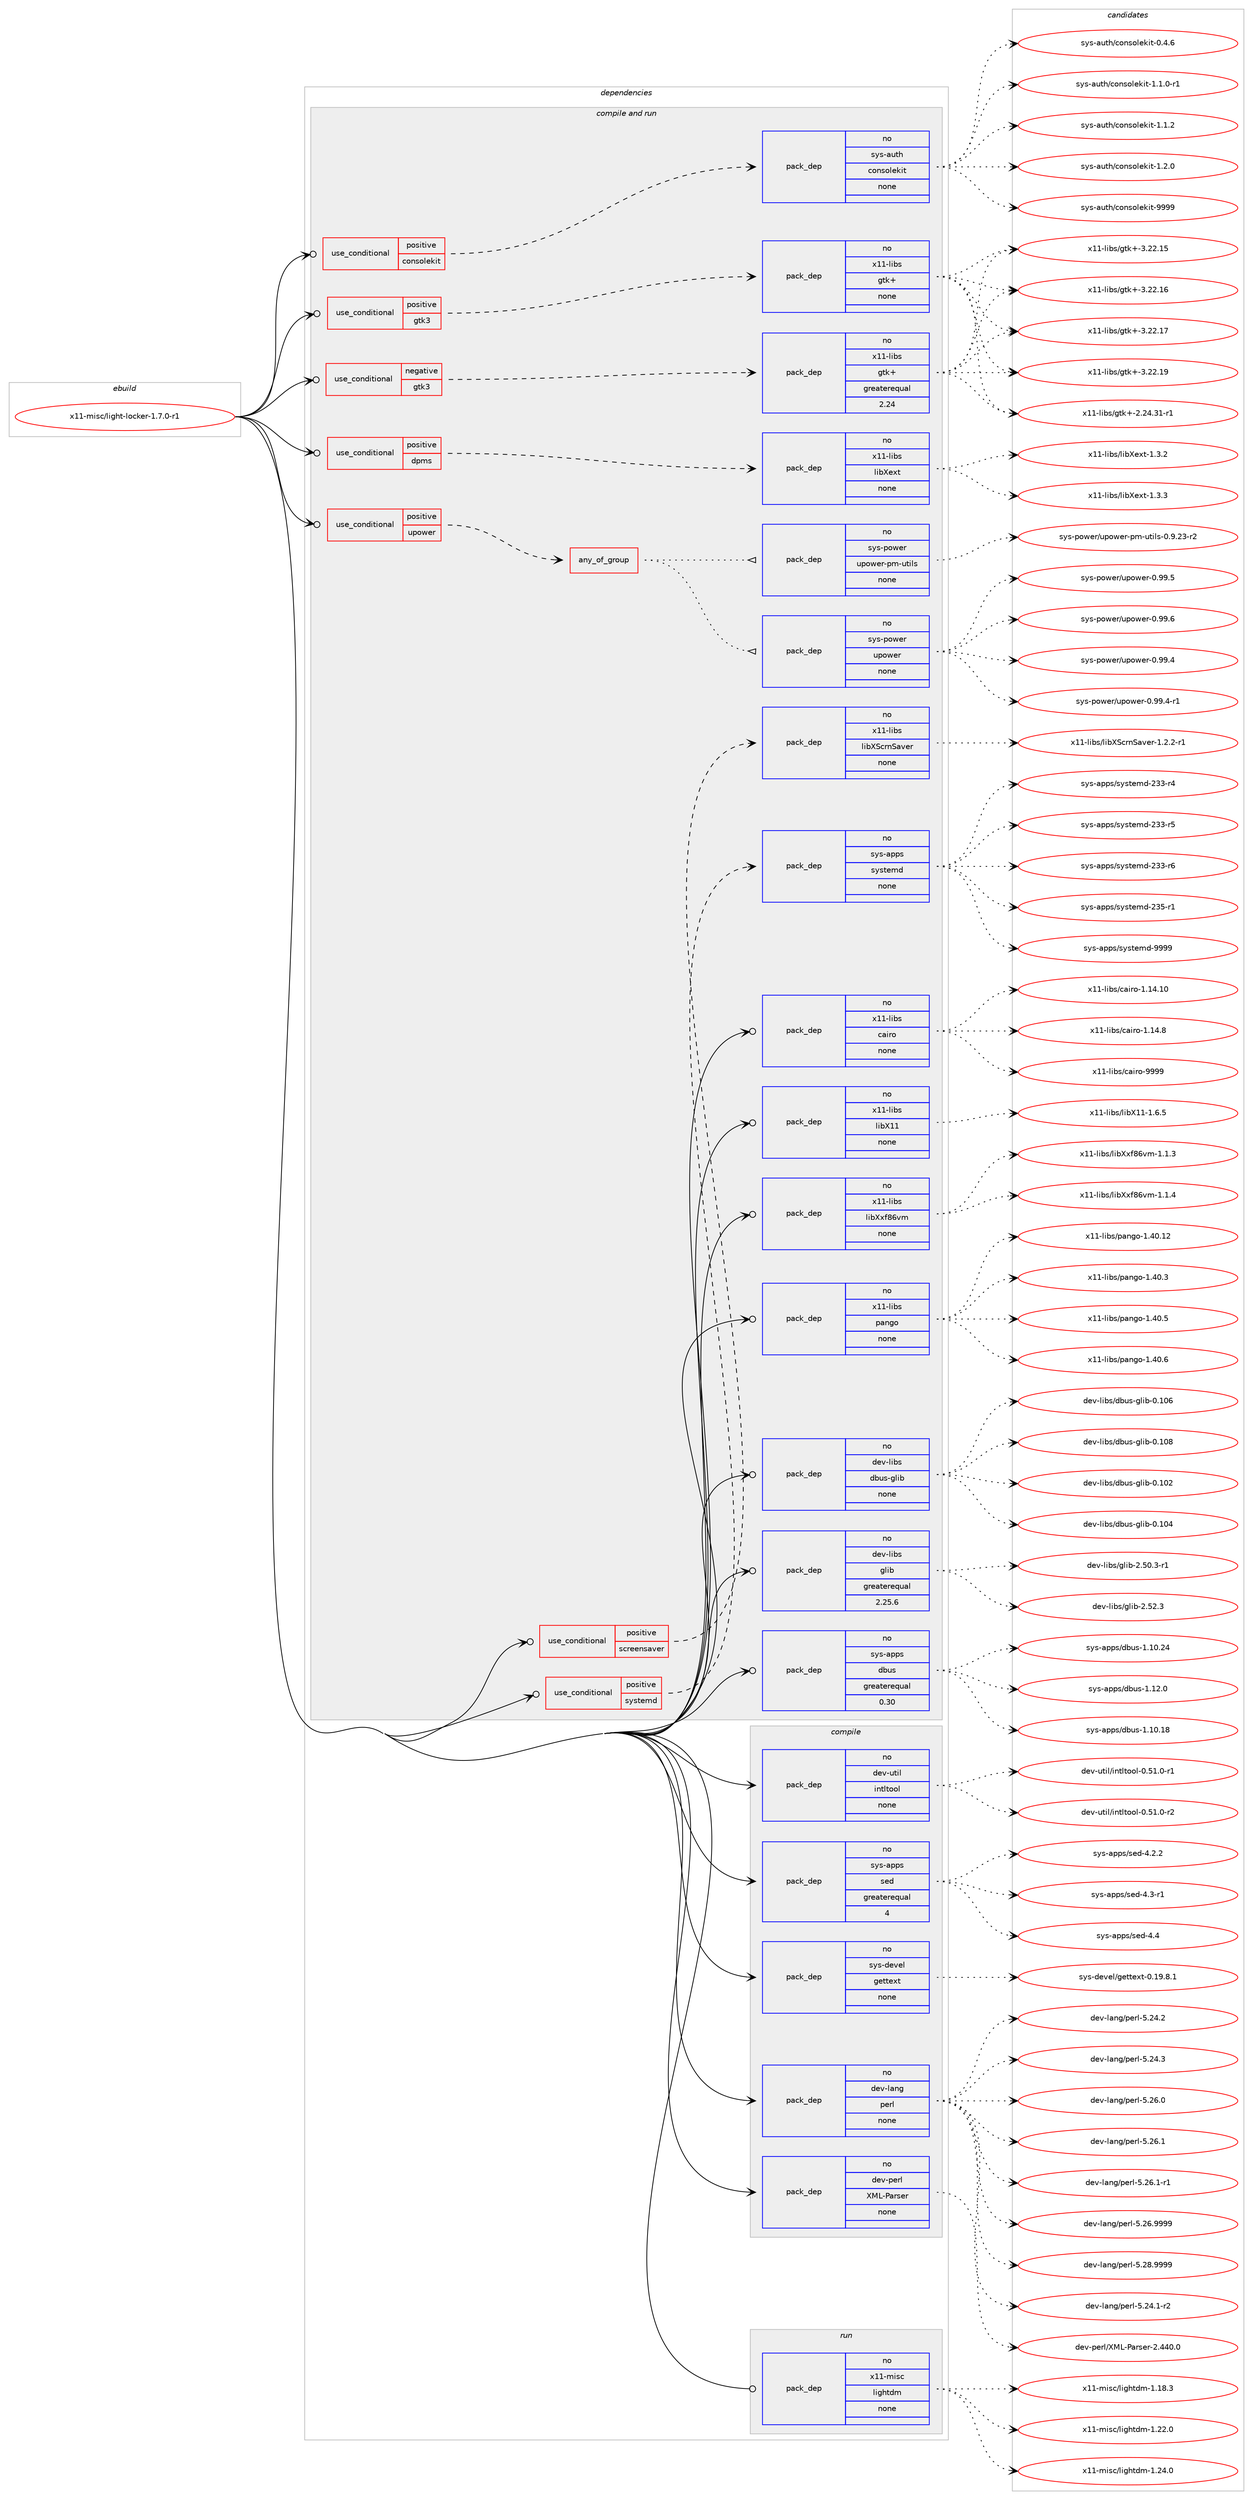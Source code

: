 digraph prolog {

# *************
# Graph options
# *************

newrank=true;
concentrate=true;
compound=true;
graph [rankdir=LR,fontname=Helvetica,fontsize=10,ranksep=1.5];#, ranksep=2.5, nodesep=0.2];
edge  [arrowhead=vee];
node  [fontname=Helvetica,fontsize=10];

# **********
# The ebuild
# **********

subgraph cluster_leftcol {
color=gray;
rank=same;
label=<<i>ebuild</i>>;
id [label="x11-misc/light-locker-1.7.0-r1", color=red, width=4, href="../x11-misc/light-locker-1.7.0-r1.svg"];
}

# ****************
# The dependencies
# ****************

subgraph cluster_midcol {
color=gray;
label=<<i>dependencies</i>>;
subgraph cluster_compile {
fillcolor="#eeeeee";
style=filled;
label=<<i>compile</i>>;
subgraph pack389722 {
dependency522656 [label=<<TABLE BORDER="0" CELLBORDER="1" CELLSPACING="0" CELLPADDING="4" WIDTH="220"><TR><TD ROWSPAN="6" CELLPADDING="30">pack_dep</TD></TR><TR><TD WIDTH="110">no</TD></TR><TR><TD>dev-lang</TD></TR><TR><TD>perl</TD></TR><TR><TD>none</TD></TR><TR><TD></TD></TR></TABLE>>, shape=none, color=blue];
}
id:e -> dependency522656:w [weight=20,style="solid",arrowhead="vee"];
subgraph pack389723 {
dependency522657 [label=<<TABLE BORDER="0" CELLBORDER="1" CELLSPACING="0" CELLPADDING="4" WIDTH="220"><TR><TD ROWSPAN="6" CELLPADDING="30">pack_dep</TD></TR><TR><TD WIDTH="110">no</TD></TR><TR><TD>dev-perl</TD></TR><TR><TD>XML-Parser</TD></TR><TR><TD>none</TD></TR><TR><TD></TD></TR></TABLE>>, shape=none, color=blue];
}
id:e -> dependency522657:w [weight=20,style="solid",arrowhead="vee"];
subgraph pack389724 {
dependency522658 [label=<<TABLE BORDER="0" CELLBORDER="1" CELLSPACING="0" CELLPADDING="4" WIDTH="220"><TR><TD ROWSPAN="6" CELLPADDING="30">pack_dep</TD></TR><TR><TD WIDTH="110">no</TD></TR><TR><TD>dev-util</TD></TR><TR><TD>intltool</TD></TR><TR><TD>none</TD></TR><TR><TD></TD></TR></TABLE>>, shape=none, color=blue];
}
id:e -> dependency522658:w [weight=20,style="solid",arrowhead="vee"];
subgraph pack389725 {
dependency522659 [label=<<TABLE BORDER="0" CELLBORDER="1" CELLSPACING="0" CELLPADDING="4" WIDTH="220"><TR><TD ROWSPAN="6" CELLPADDING="30">pack_dep</TD></TR><TR><TD WIDTH="110">no</TD></TR><TR><TD>sys-apps</TD></TR><TR><TD>sed</TD></TR><TR><TD>greaterequal</TD></TR><TR><TD>4</TD></TR></TABLE>>, shape=none, color=blue];
}
id:e -> dependency522659:w [weight=20,style="solid",arrowhead="vee"];
subgraph pack389726 {
dependency522660 [label=<<TABLE BORDER="0" CELLBORDER="1" CELLSPACING="0" CELLPADDING="4" WIDTH="220"><TR><TD ROWSPAN="6" CELLPADDING="30">pack_dep</TD></TR><TR><TD WIDTH="110">no</TD></TR><TR><TD>sys-devel</TD></TR><TR><TD>gettext</TD></TR><TR><TD>none</TD></TR><TR><TD></TD></TR></TABLE>>, shape=none, color=blue];
}
id:e -> dependency522660:w [weight=20,style="solid",arrowhead="vee"];
}
subgraph cluster_compileandrun {
fillcolor="#eeeeee";
style=filled;
label=<<i>compile and run</i>>;
subgraph cond123127 {
dependency522661 [label=<<TABLE BORDER="0" CELLBORDER="1" CELLSPACING="0" CELLPADDING="4"><TR><TD ROWSPAN="3" CELLPADDING="10">use_conditional</TD></TR><TR><TD>negative</TD></TR><TR><TD>gtk3</TD></TR></TABLE>>, shape=none, color=red];
subgraph pack389727 {
dependency522662 [label=<<TABLE BORDER="0" CELLBORDER="1" CELLSPACING="0" CELLPADDING="4" WIDTH="220"><TR><TD ROWSPAN="6" CELLPADDING="30">pack_dep</TD></TR><TR><TD WIDTH="110">no</TD></TR><TR><TD>x11-libs</TD></TR><TR><TD>gtk+</TD></TR><TR><TD>greaterequal</TD></TR><TR><TD>2.24</TD></TR></TABLE>>, shape=none, color=blue];
}
dependency522661:e -> dependency522662:w [weight=20,style="dashed",arrowhead="vee"];
}
id:e -> dependency522661:w [weight=20,style="solid",arrowhead="odotvee"];
subgraph cond123128 {
dependency522663 [label=<<TABLE BORDER="0" CELLBORDER="1" CELLSPACING="0" CELLPADDING="4"><TR><TD ROWSPAN="3" CELLPADDING="10">use_conditional</TD></TR><TR><TD>positive</TD></TR><TR><TD>consolekit</TD></TR></TABLE>>, shape=none, color=red];
subgraph pack389728 {
dependency522664 [label=<<TABLE BORDER="0" CELLBORDER="1" CELLSPACING="0" CELLPADDING="4" WIDTH="220"><TR><TD ROWSPAN="6" CELLPADDING="30">pack_dep</TD></TR><TR><TD WIDTH="110">no</TD></TR><TR><TD>sys-auth</TD></TR><TR><TD>consolekit</TD></TR><TR><TD>none</TD></TR><TR><TD></TD></TR></TABLE>>, shape=none, color=blue];
}
dependency522663:e -> dependency522664:w [weight=20,style="dashed",arrowhead="vee"];
}
id:e -> dependency522663:w [weight=20,style="solid",arrowhead="odotvee"];
subgraph cond123129 {
dependency522665 [label=<<TABLE BORDER="0" CELLBORDER="1" CELLSPACING="0" CELLPADDING="4"><TR><TD ROWSPAN="3" CELLPADDING="10">use_conditional</TD></TR><TR><TD>positive</TD></TR><TR><TD>dpms</TD></TR></TABLE>>, shape=none, color=red];
subgraph pack389729 {
dependency522666 [label=<<TABLE BORDER="0" CELLBORDER="1" CELLSPACING="0" CELLPADDING="4" WIDTH="220"><TR><TD ROWSPAN="6" CELLPADDING="30">pack_dep</TD></TR><TR><TD WIDTH="110">no</TD></TR><TR><TD>x11-libs</TD></TR><TR><TD>libXext</TD></TR><TR><TD>none</TD></TR><TR><TD></TD></TR></TABLE>>, shape=none, color=blue];
}
dependency522665:e -> dependency522666:w [weight=20,style="dashed",arrowhead="vee"];
}
id:e -> dependency522665:w [weight=20,style="solid",arrowhead="odotvee"];
subgraph cond123130 {
dependency522667 [label=<<TABLE BORDER="0" CELLBORDER="1" CELLSPACING="0" CELLPADDING="4"><TR><TD ROWSPAN="3" CELLPADDING="10">use_conditional</TD></TR><TR><TD>positive</TD></TR><TR><TD>gtk3</TD></TR></TABLE>>, shape=none, color=red];
subgraph pack389730 {
dependency522668 [label=<<TABLE BORDER="0" CELLBORDER="1" CELLSPACING="0" CELLPADDING="4" WIDTH="220"><TR><TD ROWSPAN="6" CELLPADDING="30">pack_dep</TD></TR><TR><TD WIDTH="110">no</TD></TR><TR><TD>x11-libs</TD></TR><TR><TD>gtk+</TD></TR><TR><TD>none</TD></TR><TR><TD></TD></TR></TABLE>>, shape=none, color=blue];
}
dependency522667:e -> dependency522668:w [weight=20,style="dashed",arrowhead="vee"];
}
id:e -> dependency522667:w [weight=20,style="solid",arrowhead="odotvee"];
subgraph cond123131 {
dependency522669 [label=<<TABLE BORDER="0" CELLBORDER="1" CELLSPACING="0" CELLPADDING="4"><TR><TD ROWSPAN="3" CELLPADDING="10">use_conditional</TD></TR><TR><TD>positive</TD></TR><TR><TD>screensaver</TD></TR></TABLE>>, shape=none, color=red];
subgraph pack389731 {
dependency522670 [label=<<TABLE BORDER="0" CELLBORDER="1" CELLSPACING="0" CELLPADDING="4" WIDTH="220"><TR><TD ROWSPAN="6" CELLPADDING="30">pack_dep</TD></TR><TR><TD WIDTH="110">no</TD></TR><TR><TD>x11-libs</TD></TR><TR><TD>libXScrnSaver</TD></TR><TR><TD>none</TD></TR><TR><TD></TD></TR></TABLE>>, shape=none, color=blue];
}
dependency522669:e -> dependency522670:w [weight=20,style="dashed",arrowhead="vee"];
}
id:e -> dependency522669:w [weight=20,style="solid",arrowhead="odotvee"];
subgraph cond123132 {
dependency522671 [label=<<TABLE BORDER="0" CELLBORDER="1" CELLSPACING="0" CELLPADDING="4"><TR><TD ROWSPAN="3" CELLPADDING="10">use_conditional</TD></TR><TR><TD>positive</TD></TR><TR><TD>systemd</TD></TR></TABLE>>, shape=none, color=red];
subgraph pack389732 {
dependency522672 [label=<<TABLE BORDER="0" CELLBORDER="1" CELLSPACING="0" CELLPADDING="4" WIDTH="220"><TR><TD ROWSPAN="6" CELLPADDING="30">pack_dep</TD></TR><TR><TD WIDTH="110">no</TD></TR><TR><TD>sys-apps</TD></TR><TR><TD>systemd</TD></TR><TR><TD>none</TD></TR><TR><TD></TD></TR></TABLE>>, shape=none, color=blue];
}
dependency522671:e -> dependency522672:w [weight=20,style="dashed",arrowhead="vee"];
}
id:e -> dependency522671:w [weight=20,style="solid",arrowhead="odotvee"];
subgraph cond123133 {
dependency522673 [label=<<TABLE BORDER="0" CELLBORDER="1" CELLSPACING="0" CELLPADDING="4"><TR><TD ROWSPAN="3" CELLPADDING="10">use_conditional</TD></TR><TR><TD>positive</TD></TR><TR><TD>upower</TD></TR></TABLE>>, shape=none, color=red];
subgraph any9464 {
dependency522674 [label=<<TABLE BORDER="0" CELLBORDER="1" CELLSPACING="0" CELLPADDING="4"><TR><TD CELLPADDING="10">any_of_group</TD></TR></TABLE>>, shape=none, color=red];subgraph pack389733 {
dependency522675 [label=<<TABLE BORDER="0" CELLBORDER="1" CELLSPACING="0" CELLPADDING="4" WIDTH="220"><TR><TD ROWSPAN="6" CELLPADDING="30">pack_dep</TD></TR><TR><TD WIDTH="110">no</TD></TR><TR><TD>sys-power</TD></TR><TR><TD>upower</TD></TR><TR><TD>none</TD></TR><TR><TD></TD></TR></TABLE>>, shape=none, color=blue];
}
dependency522674:e -> dependency522675:w [weight=20,style="dotted",arrowhead="oinv"];
subgraph pack389734 {
dependency522676 [label=<<TABLE BORDER="0" CELLBORDER="1" CELLSPACING="0" CELLPADDING="4" WIDTH="220"><TR><TD ROWSPAN="6" CELLPADDING="30">pack_dep</TD></TR><TR><TD WIDTH="110">no</TD></TR><TR><TD>sys-power</TD></TR><TR><TD>upower-pm-utils</TD></TR><TR><TD>none</TD></TR><TR><TD></TD></TR></TABLE>>, shape=none, color=blue];
}
dependency522674:e -> dependency522676:w [weight=20,style="dotted",arrowhead="oinv"];
}
dependency522673:e -> dependency522674:w [weight=20,style="dashed",arrowhead="vee"];
}
id:e -> dependency522673:w [weight=20,style="solid",arrowhead="odotvee"];
subgraph pack389735 {
dependency522677 [label=<<TABLE BORDER="0" CELLBORDER="1" CELLSPACING="0" CELLPADDING="4" WIDTH="220"><TR><TD ROWSPAN="6" CELLPADDING="30">pack_dep</TD></TR><TR><TD WIDTH="110">no</TD></TR><TR><TD>dev-libs</TD></TR><TR><TD>dbus-glib</TD></TR><TR><TD>none</TD></TR><TR><TD></TD></TR></TABLE>>, shape=none, color=blue];
}
id:e -> dependency522677:w [weight=20,style="solid",arrowhead="odotvee"];
subgraph pack389736 {
dependency522678 [label=<<TABLE BORDER="0" CELLBORDER="1" CELLSPACING="0" CELLPADDING="4" WIDTH="220"><TR><TD ROWSPAN="6" CELLPADDING="30">pack_dep</TD></TR><TR><TD WIDTH="110">no</TD></TR><TR><TD>dev-libs</TD></TR><TR><TD>glib</TD></TR><TR><TD>greaterequal</TD></TR><TR><TD>2.25.6</TD></TR></TABLE>>, shape=none, color=blue];
}
id:e -> dependency522678:w [weight=20,style="solid",arrowhead="odotvee"];
subgraph pack389737 {
dependency522679 [label=<<TABLE BORDER="0" CELLBORDER="1" CELLSPACING="0" CELLPADDING="4" WIDTH="220"><TR><TD ROWSPAN="6" CELLPADDING="30">pack_dep</TD></TR><TR><TD WIDTH="110">no</TD></TR><TR><TD>sys-apps</TD></TR><TR><TD>dbus</TD></TR><TR><TD>greaterequal</TD></TR><TR><TD>0.30</TD></TR></TABLE>>, shape=none, color=blue];
}
id:e -> dependency522679:w [weight=20,style="solid",arrowhead="odotvee"];
subgraph pack389738 {
dependency522680 [label=<<TABLE BORDER="0" CELLBORDER="1" CELLSPACING="0" CELLPADDING="4" WIDTH="220"><TR><TD ROWSPAN="6" CELLPADDING="30">pack_dep</TD></TR><TR><TD WIDTH="110">no</TD></TR><TR><TD>x11-libs</TD></TR><TR><TD>cairo</TD></TR><TR><TD>none</TD></TR><TR><TD></TD></TR></TABLE>>, shape=none, color=blue];
}
id:e -> dependency522680:w [weight=20,style="solid",arrowhead="odotvee"];
subgraph pack389739 {
dependency522681 [label=<<TABLE BORDER="0" CELLBORDER="1" CELLSPACING="0" CELLPADDING="4" WIDTH="220"><TR><TD ROWSPAN="6" CELLPADDING="30">pack_dep</TD></TR><TR><TD WIDTH="110">no</TD></TR><TR><TD>x11-libs</TD></TR><TR><TD>libX11</TD></TR><TR><TD>none</TD></TR><TR><TD></TD></TR></TABLE>>, shape=none, color=blue];
}
id:e -> dependency522681:w [weight=20,style="solid",arrowhead="odotvee"];
subgraph pack389740 {
dependency522682 [label=<<TABLE BORDER="0" CELLBORDER="1" CELLSPACING="0" CELLPADDING="4" WIDTH="220"><TR><TD ROWSPAN="6" CELLPADDING="30">pack_dep</TD></TR><TR><TD WIDTH="110">no</TD></TR><TR><TD>x11-libs</TD></TR><TR><TD>libXxf86vm</TD></TR><TR><TD>none</TD></TR><TR><TD></TD></TR></TABLE>>, shape=none, color=blue];
}
id:e -> dependency522682:w [weight=20,style="solid",arrowhead="odotvee"];
subgraph pack389741 {
dependency522683 [label=<<TABLE BORDER="0" CELLBORDER="1" CELLSPACING="0" CELLPADDING="4" WIDTH="220"><TR><TD ROWSPAN="6" CELLPADDING="30">pack_dep</TD></TR><TR><TD WIDTH="110">no</TD></TR><TR><TD>x11-libs</TD></TR><TR><TD>pango</TD></TR><TR><TD>none</TD></TR><TR><TD></TD></TR></TABLE>>, shape=none, color=blue];
}
id:e -> dependency522683:w [weight=20,style="solid",arrowhead="odotvee"];
}
subgraph cluster_run {
fillcolor="#eeeeee";
style=filled;
label=<<i>run</i>>;
subgraph pack389742 {
dependency522684 [label=<<TABLE BORDER="0" CELLBORDER="1" CELLSPACING="0" CELLPADDING="4" WIDTH="220"><TR><TD ROWSPAN="6" CELLPADDING="30">pack_dep</TD></TR><TR><TD WIDTH="110">no</TD></TR><TR><TD>x11-misc</TD></TR><TR><TD>lightdm</TD></TR><TR><TD>none</TD></TR><TR><TD></TD></TR></TABLE>>, shape=none, color=blue];
}
id:e -> dependency522684:w [weight=20,style="solid",arrowhead="odot"];
}
}

# **************
# The candidates
# **************

subgraph cluster_choices {
rank=same;
color=gray;
label=<<i>candidates</i>>;

subgraph choice389722 {
color=black;
nodesep=1;
choice100101118451089711010347112101114108455346505246494511450 [label="dev-lang/perl-5.24.1-r2", color=red, width=4,href="../dev-lang/perl-5.24.1-r2.svg"];
choice10010111845108971101034711210111410845534650524650 [label="dev-lang/perl-5.24.2", color=red, width=4,href="../dev-lang/perl-5.24.2.svg"];
choice10010111845108971101034711210111410845534650524651 [label="dev-lang/perl-5.24.3", color=red, width=4,href="../dev-lang/perl-5.24.3.svg"];
choice10010111845108971101034711210111410845534650544648 [label="dev-lang/perl-5.26.0", color=red, width=4,href="../dev-lang/perl-5.26.0.svg"];
choice10010111845108971101034711210111410845534650544649 [label="dev-lang/perl-5.26.1", color=red, width=4,href="../dev-lang/perl-5.26.1.svg"];
choice100101118451089711010347112101114108455346505446494511449 [label="dev-lang/perl-5.26.1-r1", color=red, width=4,href="../dev-lang/perl-5.26.1-r1.svg"];
choice10010111845108971101034711210111410845534650544657575757 [label="dev-lang/perl-5.26.9999", color=red, width=4,href="../dev-lang/perl-5.26.9999.svg"];
choice10010111845108971101034711210111410845534650564657575757 [label="dev-lang/perl-5.28.9999", color=red, width=4,href="../dev-lang/perl-5.28.9999.svg"];
dependency522656:e -> choice100101118451089711010347112101114108455346505246494511450:w [style=dotted,weight="100"];
dependency522656:e -> choice10010111845108971101034711210111410845534650524650:w [style=dotted,weight="100"];
dependency522656:e -> choice10010111845108971101034711210111410845534650524651:w [style=dotted,weight="100"];
dependency522656:e -> choice10010111845108971101034711210111410845534650544648:w [style=dotted,weight="100"];
dependency522656:e -> choice10010111845108971101034711210111410845534650544649:w [style=dotted,weight="100"];
dependency522656:e -> choice100101118451089711010347112101114108455346505446494511449:w [style=dotted,weight="100"];
dependency522656:e -> choice10010111845108971101034711210111410845534650544657575757:w [style=dotted,weight="100"];
dependency522656:e -> choice10010111845108971101034711210111410845534650564657575757:w [style=dotted,weight="100"];
}
subgraph choice389723 {
color=black;
nodesep=1;
choice10010111845112101114108478877764580971141151011144550465252484648 [label="dev-perl/XML-Parser-2.440.0", color=red, width=4,href="../dev-perl/XML-Parser-2.440.0.svg"];
dependency522657:e -> choice10010111845112101114108478877764580971141151011144550465252484648:w [style=dotted,weight="100"];
}
subgraph choice389724 {
color=black;
nodesep=1;
choice1001011184511711610510847105110116108116111111108454846534946484511449 [label="dev-util/intltool-0.51.0-r1", color=red, width=4,href="../dev-util/intltool-0.51.0-r1.svg"];
choice1001011184511711610510847105110116108116111111108454846534946484511450 [label="dev-util/intltool-0.51.0-r2", color=red, width=4,href="../dev-util/intltool-0.51.0-r2.svg"];
dependency522658:e -> choice1001011184511711610510847105110116108116111111108454846534946484511449:w [style=dotted,weight="100"];
dependency522658:e -> choice1001011184511711610510847105110116108116111111108454846534946484511450:w [style=dotted,weight="100"];
}
subgraph choice389725 {
color=black;
nodesep=1;
choice115121115459711211211547115101100455246504650 [label="sys-apps/sed-4.2.2", color=red, width=4,href="../sys-apps/sed-4.2.2.svg"];
choice115121115459711211211547115101100455246514511449 [label="sys-apps/sed-4.3-r1", color=red, width=4,href="../sys-apps/sed-4.3-r1.svg"];
choice11512111545971121121154711510110045524652 [label="sys-apps/sed-4.4", color=red, width=4,href="../sys-apps/sed-4.4.svg"];
dependency522659:e -> choice115121115459711211211547115101100455246504650:w [style=dotted,weight="100"];
dependency522659:e -> choice115121115459711211211547115101100455246514511449:w [style=dotted,weight="100"];
dependency522659:e -> choice11512111545971121121154711510110045524652:w [style=dotted,weight="100"];
}
subgraph choice389726 {
color=black;
nodesep=1;
choice1151211154510010111810110847103101116116101120116454846495746564649 [label="sys-devel/gettext-0.19.8.1", color=red, width=4,href="../sys-devel/gettext-0.19.8.1.svg"];
dependency522660:e -> choice1151211154510010111810110847103101116116101120116454846495746564649:w [style=dotted,weight="100"];
}
subgraph choice389727 {
color=black;
nodesep=1;
choice12049494510810598115471031161074345504650524651494511449 [label="x11-libs/gtk+-2.24.31-r1", color=red, width=4,href="../x11-libs/gtk+-2.24.31-r1.svg"];
choice1204949451081059811547103116107434551465050464953 [label="x11-libs/gtk+-3.22.15", color=red, width=4,href="../x11-libs/gtk+-3.22.15.svg"];
choice1204949451081059811547103116107434551465050464954 [label="x11-libs/gtk+-3.22.16", color=red, width=4,href="../x11-libs/gtk+-3.22.16.svg"];
choice1204949451081059811547103116107434551465050464955 [label="x11-libs/gtk+-3.22.17", color=red, width=4,href="../x11-libs/gtk+-3.22.17.svg"];
choice1204949451081059811547103116107434551465050464957 [label="x11-libs/gtk+-3.22.19", color=red, width=4,href="../x11-libs/gtk+-3.22.19.svg"];
dependency522662:e -> choice12049494510810598115471031161074345504650524651494511449:w [style=dotted,weight="100"];
dependency522662:e -> choice1204949451081059811547103116107434551465050464953:w [style=dotted,weight="100"];
dependency522662:e -> choice1204949451081059811547103116107434551465050464954:w [style=dotted,weight="100"];
dependency522662:e -> choice1204949451081059811547103116107434551465050464955:w [style=dotted,weight="100"];
dependency522662:e -> choice1204949451081059811547103116107434551465050464957:w [style=dotted,weight="100"];
}
subgraph choice389728 {
color=black;
nodesep=1;
choice11512111545971171161044799111110115111108101107105116454846524654 [label="sys-auth/consolekit-0.4.6", color=red, width=4,href="../sys-auth/consolekit-0.4.6.svg"];
choice115121115459711711610447991111101151111081011071051164549464946484511449 [label="sys-auth/consolekit-1.1.0-r1", color=red, width=4,href="../sys-auth/consolekit-1.1.0-r1.svg"];
choice11512111545971171161044799111110115111108101107105116454946494650 [label="sys-auth/consolekit-1.1.2", color=red, width=4,href="../sys-auth/consolekit-1.1.2.svg"];
choice11512111545971171161044799111110115111108101107105116454946504648 [label="sys-auth/consolekit-1.2.0", color=red, width=4,href="../sys-auth/consolekit-1.2.0.svg"];
choice115121115459711711610447991111101151111081011071051164557575757 [label="sys-auth/consolekit-9999", color=red, width=4,href="../sys-auth/consolekit-9999.svg"];
dependency522664:e -> choice11512111545971171161044799111110115111108101107105116454846524654:w [style=dotted,weight="100"];
dependency522664:e -> choice115121115459711711610447991111101151111081011071051164549464946484511449:w [style=dotted,weight="100"];
dependency522664:e -> choice11512111545971171161044799111110115111108101107105116454946494650:w [style=dotted,weight="100"];
dependency522664:e -> choice11512111545971171161044799111110115111108101107105116454946504648:w [style=dotted,weight="100"];
dependency522664:e -> choice115121115459711711610447991111101151111081011071051164557575757:w [style=dotted,weight="100"];
}
subgraph choice389729 {
color=black;
nodesep=1;
choice12049494510810598115471081059888101120116454946514650 [label="x11-libs/libXext-1.3.2", color=red, width=4,href="../x11-libs/libXext-1.3.2.svg"];
choice12049494510810598115471081059888101120116454946514651 [label="x11-libs/libXext-1.3.3", color=red, width=4,href="../x11-libs/libXext-1.3.3.svg"];
dependency522666:e -> choice12049494510810598115471081059888101120116454946514650:w [style=dotted,weight="100"];
dependency522666:e -> choice12049494510810598115471081059888101120116454946514651:w [style=dotted,weight="100"];
}
subgraph choice389730 {
color=black;
nodesep=1;
choice12049494510810598115471031161074345504650524651494511449 [label="x11-libs/gtk+-2.24.31-r1", color=red, width=4,href="../x11-libs/gtk+-2.24.31-r1.svg"];
choice1204949451081059811547103116107434551465050464953 [label="x11-libs/gtk+-3.22.15", color=red, width=4,href="../x11-libs/gtk+-3.22.15.svg"];
choice1204949451081059811547103116107434551465050464954 [label="x11-libs/gtk+-3.22.16", color=red, width=4,href="../x11-libs/gtk+-3.22.16.svg"];
choice1204949451081059811547103116107434551465050464955 [label="x11-libs/gtk+-3.22.17", color=red, width=4,href="../x11-libs/gtk+-3.22.17.svg"];
choice1204949451081059811547103116107434551465050464957 [label="x11-libs/gtk+-3.22.19", color=red, width=4,href="../x11-libs/gtk+-3.22.19.svg"];
dependency522668:e -> choice12049494510810598115471031161074345504650524651494511449:w [style=dotted,weight="100"];
dependency522668:e -> choice1204949451081059811547103116107434551465050464953:w [style=dotted,weight="100"];
dependency522668:e -> choice1204949451081059811547103116107434551465050464954:w [style=dotted,weight="100"];
dependency522668:e -> choice1204949451081059811547103116107434551465050464955:w [style=dotted,weight="100"];
dependency522668:e -> choice1204949451081059811547103116107434551465050464957:w [style=dotted,weight="100"];
}
subgraph choice389731 {
color=black;
nodesep=1;
choice12049494510810598115471081059888839911411083971181011144549465046504511449 [label="x11-libs/libXScrnSaver-1.2.2-r1", color=red, width=4,href="../x11-libs/libXScrnSaver-1.2.2-r1.svg"];
dependency522670:e -> choice12049494510810598115471081059888839911411083971181011144549465046504511449:w [style=dotted,weight="100"];
}
subgraph choice389732 {
color=black;
nodesep=1;
choice115121115459711211211547115121115116101109100455051514511452 [label="sys-apps/systemd-233-r4", color=red, width=4,href="../sys-apps/systemd-233-r4.svg"];
choice115121115459711211211547115121115116101109100455051514511453 [label="sys-apps/systemd-233-r5", color=red, width=4,href="../sys-apps/systemd-233-r5.svg"];
choice115121115459711211211547115121115116101109100455051514511454 [label="sys-apps/systemd-233-r6", color=red, width=4,href="../sys-apps/systemd-233-r6.svg"];
choice115121115459711211211547115121115116101109100455051534511449 [label="sys-apps/systemd-235-r1", color=red, width=4,href="../sys-apps/systemd-235-r1.svg"];
choice1151211154597112112115471151211151161011091004557575757 [label="sys-apps/systemd-9999", color=red, width=4,href="../sys-apps/systemd-9999.svg"];
dependency522672:e -> choice115121115459711211211547115121115116101109100455051514511452:w [style=dotted,weight="100"];
dependency522672:e -> choice115121115459711211211547115121115116101109100455051514511453:w [style=dotted,weight="100"];
dependency522672:e -> choice115121115459711211211547115121115116101109100455051514511454:w [style=dotted,weight="100"];
dependency522672:e -> choice115121115459711211211547115121115116101109100455051534511449:w [style=dotted,weight="100"];
dependency522672:e -> choice1151211154597112112115471151211151161011091004557575757:w [style=dotted,weight="100"];
}
subgraph choice389733 {
color=black;
nodesep=1;
choice115121115451121111191011144711711211111910111445484657574652 [label="sys-power/upower-0.99.4", color=red, width=4,href="../sys-power/upower-0.99.4.svg"];
choice1151211154511211111910111447117112111119101114454846575746524511449 [label="sys-power/upower-0.99.4-r1", color=red, width=4,href="../sys-power/upower-0.99.4-r1.svg"];
choice115121115451121111191011144711711211111910111445484657574653 [label="sys-power/upower-0.99.5", color=red, width=4,href="../sys-power/upower-0.99.5.svg"];
choice115121115451121111191011144711711211111910111445484657574654 [label="sys-power/upower-0.99.6", color=red, width=4,href="../sys-power/upower-0.99.6.svg"];
dependency522675:e -> choice115121115451121111191011144711711211111910111445484657574652:w [style=dotted,weight="100"];
dependency522675:e -> choice1151211154511211111910111447117112111119101114454846575746524511449:w [style=dotted,weight="100"];
dependency522675:e -> choice115121115451121111191011144711711211111910111445484657574653:w [style=dotted,weight="100"];
dependency522675:e -> choice115121115451121111191011144711711211111910111445484657574654:w [style=dotted,weight="100"];
}
subgraph choice389734 {
color=black;
nodesep=1;
choice11512111545112111119101114471171121111191011144511210945117116105108115454846574650514511450 [label="sys-power/upower-pm-utils-0.9.23-r2", color=red, width=4,href="../sys-power/upower-pm-utils-0.9.23-r2.svg"];
dependency522676:e -> choice11512111545112111119101114471171121111191011144511210945117116105108115454846574650514511450:w [style=dotted,weight="100"];
}
subgraph choice389735 {
color=black;
nodesep=1;
choice100101118451081059811547100981171154510310810598454846494850 [label="dev-libs/dbus-glib-0.102", color=red, width=4,href="../dev-libs/dbus-glib-0.102.svg"];
choice100101118451081059811547100981171154510310810598454846494852 [label="dev-libs/dbus-glib-0.104", color=red, width=4,href="../dev-libs/dbus-glib-0.104.svg"];
choice100101118451081059811547100981171154510310810598454846494854 [label="dev-libs/dbus-glib-0.106", color=red, width=4,href="../dev-libs/dbus-glib-0.106.svg"];
choice100101118451081059811547100981171154510310810598454846494856 [label="dev-libs/dbus-glib-0.108", color=red, width=4,href="../dev-libs/dbus-glib-0.108.svg"];
dependency522677:e -> choice100101118451081059811547100981171154510310810598454846494850:w [style=dotted,weight="100"];
dependency522677:e -> choice100101118451081059811547100981171154510310810598454846494852:w [style=dotted,weight="100"];
dependency522677:e -> choice100101118451081059811547100981171154510310810598454846494854:w [style=dotted,weight="100"];
dependency522677:e -> choice100101118451081059811547100981171154510310810598454846494856:w [style=dotted,weight="100"];
}
subgraph choice389736 {
color=black;
nodesep=1;
choice10010111845108105981154710310810598455046534846514511449 [label="dev-libs/glib-2.50.3-r1", color=red, width=4,href="../dev-libs/glib-2.50.3-r1.svg"];
choice1001011184510810598115471031081059845504653504651 [label="dev-libs/glib-2.52.3", color=red, width=4,href="../dev-libs/glib-2.52.3.svg"];
dependency522678:e -> choice10010111845108105981154710310810598455046534846514511449:w [style=dotted,weight="100"];
dependency522678:e -> choice1001011184510810598115471031081059845504653504651:w [style=dotted,weight="100"];
}
subgraph choice389737 {
color=black;
nodesep=1;
choice115121115459711211211547100981171154549464948464956 [label="sys-apps/dbus-1.10.18", color=red, width=4,href="../sys-apps/dbus-1.10.18.svg"];
choice115121115459711211211547100981171154549464948465052 [label="sys-apps/dbus-1.10.24", color=red, width=4,href="../sys-apps/dbus-1.10.24.svg"];
choice1151211154597112112115471009811711545494649504648 [label="sys-apps/dbus-1.12.0", color=red, width=4,href="../sys-apps/dbus-1.12.0.svg"];
dependency522679:e -> choice115121115459711211211547100981171154549464948464956:w [style=dotted,weight="100"];
dependency522679:e -> choice115121115459711211211547100981171154549464948465052:w [style=dotted,weight="100"];
dependency522679:e -> choice1151211154597112112115471009811711545494649504648:w [style=dotted,weight="100"];
}
subgraph choice389738 {
color=black;
nodesep=1;
choice120494945108105981154799971051141114549464952464948 [label="x11-libs/cairo-1.14.10", color=red, width=4,href="../x11-libs/cairo-1.14.10.svg"];
choice1204949451081059811547999710511411145494649524656 [label="x11-libs/cairo-1.14.8", color=red, width=4,href="../x11-libs/cairo-1.14.8.svg"];
choice120494945108105981154799971051141114557575757 [label="x11-libs/cairo-9999", color=red, width=4,href="../x11-libs/cairo-9999.svg"];
dependency522680:e -> choice120494945108105981154799971051141114549464952464948:w [style=dotted,weight="100"];
dependency522680:e -> choice1204949451081059811547999710511411145494649524656:w [style=dotted,weight="100"];
dependency522680:e -> choice120494945108105981154799971051141114557575757:w [style=dotted,weight="100"];
}
subgraph choice389739 {
color=black;
nodesep=1;
choice120494945108105981154710810598884949454946544653 [label="x11-libs/libX11-1.6.5", color=red, width=4,href="../x11-libs/libX11-1.6.5.svg"];
dependency522681:e -> choice120494945108105981154710810598884949454946544653:w [style=dotted,weight="100"];
}
subgraph choice389740 {
color=black;
nodesep=1;
choice120494945108105981154710810598881201025654118109454946494651 [label="x11-libs/libXxf86vm-1.1.3", color=red, width=4,href="../x11-libs/libXxf86vm-1.1.3.svg"];
choice120494945108105981154710810598881201025654118109454946494652 [label="x11-libs/libXxf86vm-1.1.4", color=red, width=4,href="../x11-libs/libXxf86vm-1.1.4.svg"];
dependency522682:e -> choice120494945108105981154710810598881201025654118109454946494651:w [style=dotted,weight="100"];
dependency522682:e -> choice120494945108105981154710810598881201025654118109454946494652:w [style=dotted,weight="100"];
}
subgraph choice389741 {
color=black;
nodesep=1;
choice1204949451081059811547112971101031114549465248464950 [label="x11-libs/pango-1.40.12", color=red, width=4,href="../x11-libs/pango-1.40.12.svg"];
choice12049494510810598115471129711010311145494652484651 [label="x11-libs/pango-1.40.3", color=red, width=4,href="../x11-libs/pango-1.40.3.svg"];
choice12049494510810598115471129711010311145494652484653 [label="x11-libs/pango-1.40.5", color=red, width=4,href="../x11-libs/pango-1.40.5.svg"];
choice12049494510810598115471129711010311145494652484654 [label="x11-libs/pango-1.40.6", color=red, width=4,href="../x11-libs/pango-1.40.6.svg"];
dependency522683:e -> choice1204949451081059811547112971101031114549465248464950:w [style=dotted,weight="100"];
dependency522683:e -> choice12049494510810598115471129711010311145494652484651:w [style=dotted,weight="100"];
dependency522683:e -> choice12049494510810598115471129711010311145494652484653:w [style=dotted,weight="100"];
dependency522683:e -> choice12049494510810598115471129711010311145494652484654:w [style=dotted,weight="100"];
}
subgraph choice389742 {
color=black;
nodesep=1;
choice120494945109105115994710810510310411610010945494649564651 [label="x11-misc/lightdm-1.18.3", color=red, width=4,href="../x11-misc/lightdm-1.18.3.svg"];
choice120494945109105115994710810510310411610010945494650504648 [label="x11-misc/lightdm-1.22.0", color=red, width=4,href="../x11-misc/lightdm-1.22.0.svg"];
choice120494945109105115994710810510310411610010945494650524648 [label="x11-misc/lightdm-1.24.0", color=red, width=4,href="../x11-misc/lightdm-1.24.0.svg"];
dependency522684:e -> choice120494945109105115994710810510310411610010945494649564651:w [style=dotted,weight="100"];
dependency522684:e -> choice120494945109105115994710810510310411610010945494650504648:w [style=dotted,weight="100"];
dependency522684:e -> choice120494945109105115994710810510310411610010945494650524648:w [style=dotted,weight="100"];
}
}

}
